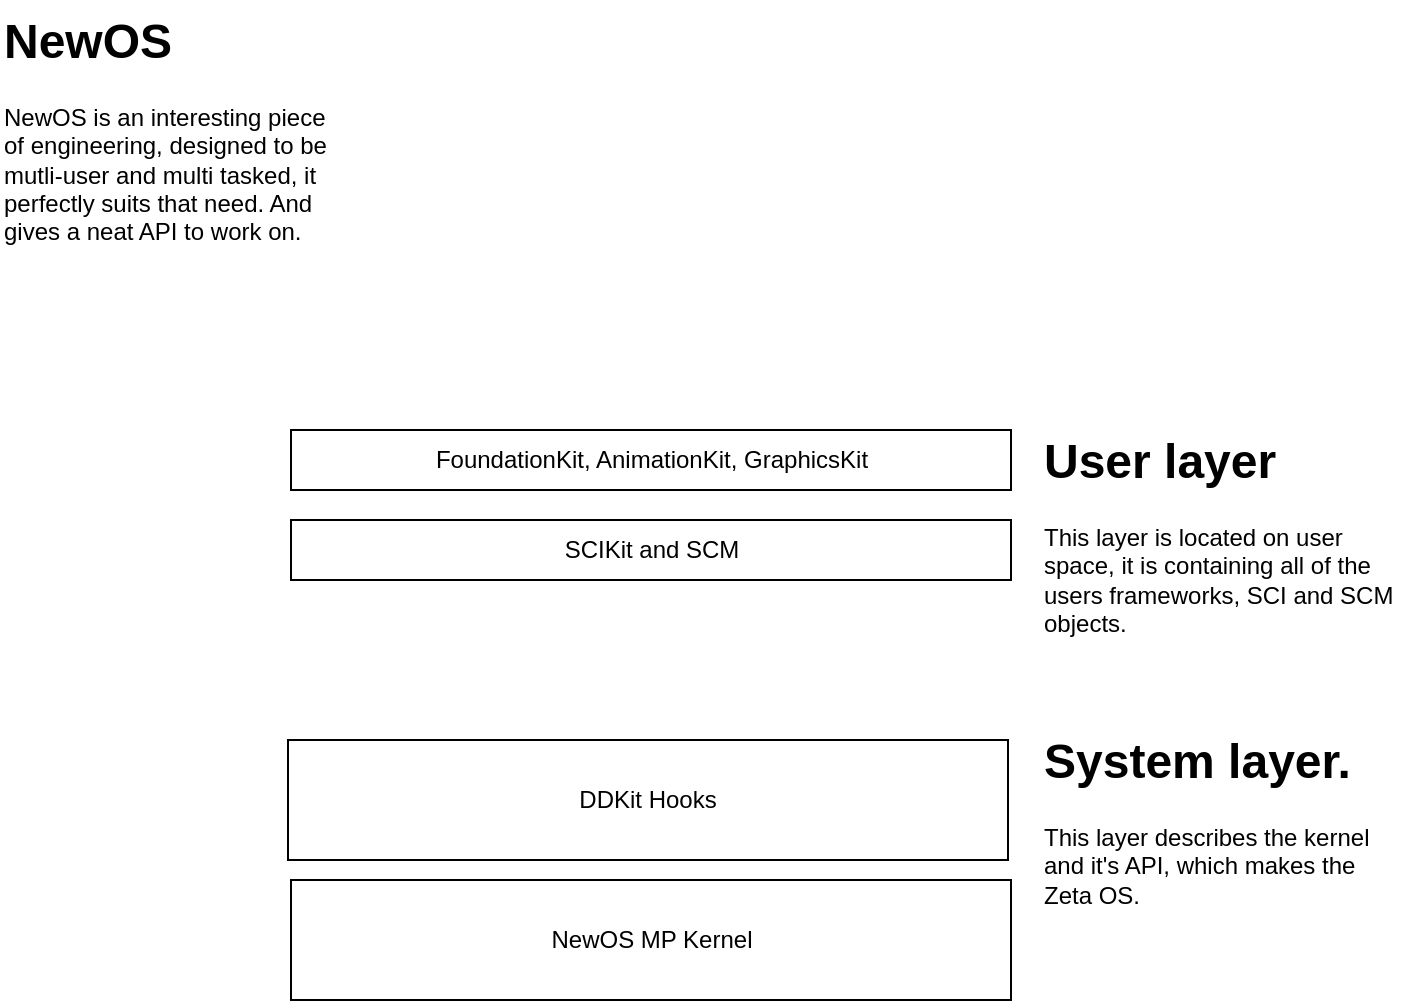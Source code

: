 <mxfile>
    <diagram name="Page-1" id="lDkK2i6CeL2VbSOVDvrP">
        <mxGraphModel dx="1356" dy="558" grid="1" gridSize="10" guides="1" tooltips="1" connect="1" arrows="1" fold="1" page="1" pageScale="1" pageWidth="827" pageHeight="1169" math="0" shadow="0">
            <root>
                <mxCell id="0"/>
                <mxCell id="1" parent="0"/>
                <mxCell id="ifhO3zQZNW-sXvZMTmu8-1" value="DDKit Hooks" style="rounded=0;whiteSpace=wrap;html=1;" parent="1" vertex="1">
                    <mxGeometry x="234" y="450" width="360" height="60" as="geometry"/>
                </mxCell>
                <mxCell id="ifhO3zQZNW-sXvZMTmu8-2" value="SCIKit and SCM" style="rounded=0;whiteSpace=wrap;html=1;" parent="1" vertex="1">
                    <mxGeometry x="235.5" y="340" width="360" height="30" as="geometry"/>
                </mxCell>
                <mxCell id="ifhO3zQZNW-sXvZMTmu8-3" value="FoundationKit, AnimationKit, GraphicsKit" style="rounded=0;whiteSpace=wrap;html=1;" parent="1" vertex="1">
                    <mxGeometry x="235.5" y="295" width="360" height="30" as="geometry"/>
                </mxCell>
                <mxCell id="ifhO3zQZNW-sXvZMTmu8-8" value="&lt;h1 style=&quot;margin-top: 0px;&quot;&gt;System layer.&lt;/h1&gt;&lt;p&gt;This layer describes the kernel and it's API, which makes the Zeta OS.&lt;/p&gt;" style="text;html=1;whiteSpace=wrap;overflow=hidden;rounded=0;" parent="1" vertex="1">
                    <mxGeometry x="610" y="440" width="180" height="120" as="geometry"/>
                </mxCell>
                <mxCell id="ifhO3zQZNW-sXvZMTmu8-13" value="NewOS MP Kernel" style="rounded=0;whiteSpace=wrap;html=1;" parent="1" vertex="1">
                    <mxGeometry x="235.5" y="520" width="360" height="60" as="geometry"/>
                </mxCell>
                <mxCell id="2" value="&lt;h1 style=&quot;margin-top: 0px;&quot;&gt;User layer&lt;/h1&gt;&lt;div&gt;This layer is located on user space, it is containing all of the users frameworks, SCI and SCM objects.&lt;/div&gt;" style="text;html=1;whiteSpace=wrap;overflow=hidden;rounded=0;" vertex="1" parent="1">
                    <mxGeometry x="610" y="290" width="180" height="120" as="geometry"/>
                </mxCell>
                <mxCell id="3" value="&lt;h1 style=&quot;margin-top: 0px;&quot;&gt;NewOS&lt;/h1&gt;&lt;div&gt;NewOS is an interesting piece&lt;/div&gt;&lt;div&gt;of engineering, designed to be mutli-user and multi tasked, it perfectly suits that need. And gives a neat API to work on.&lt;/div&gt;" style="text;html=1;whiteSpace=wrap;overflow=hidden;rounded=0;" vertex="1" parent="1">
                    <mxGeometry x="90" y="80" width="180" height="130" as="geometry"/>
                </mxCell>
            </root>
        </mxGraphModel>
    </diagram>
</mxfile>